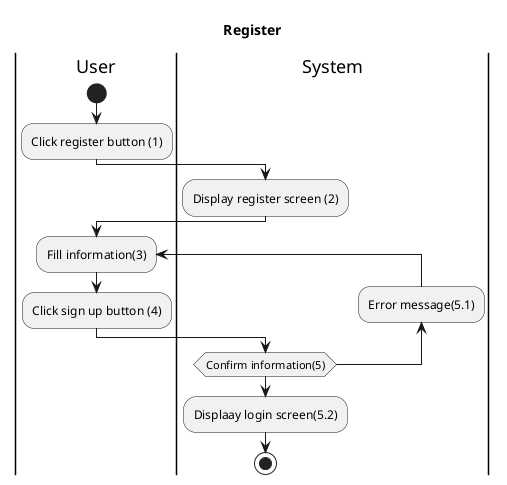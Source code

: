 @startuml Register Activity
title Register 
|User|
start
:Click register button (1);

|System|
:Display register screen (2);

|User|
repeat :Fill information(3);
:Click sign up button (4);

|System|
backward :Error message(5.1);
repeat while (Confirm information(5))
:Displaay login screen(5.2);

|System|
stop
@enduml